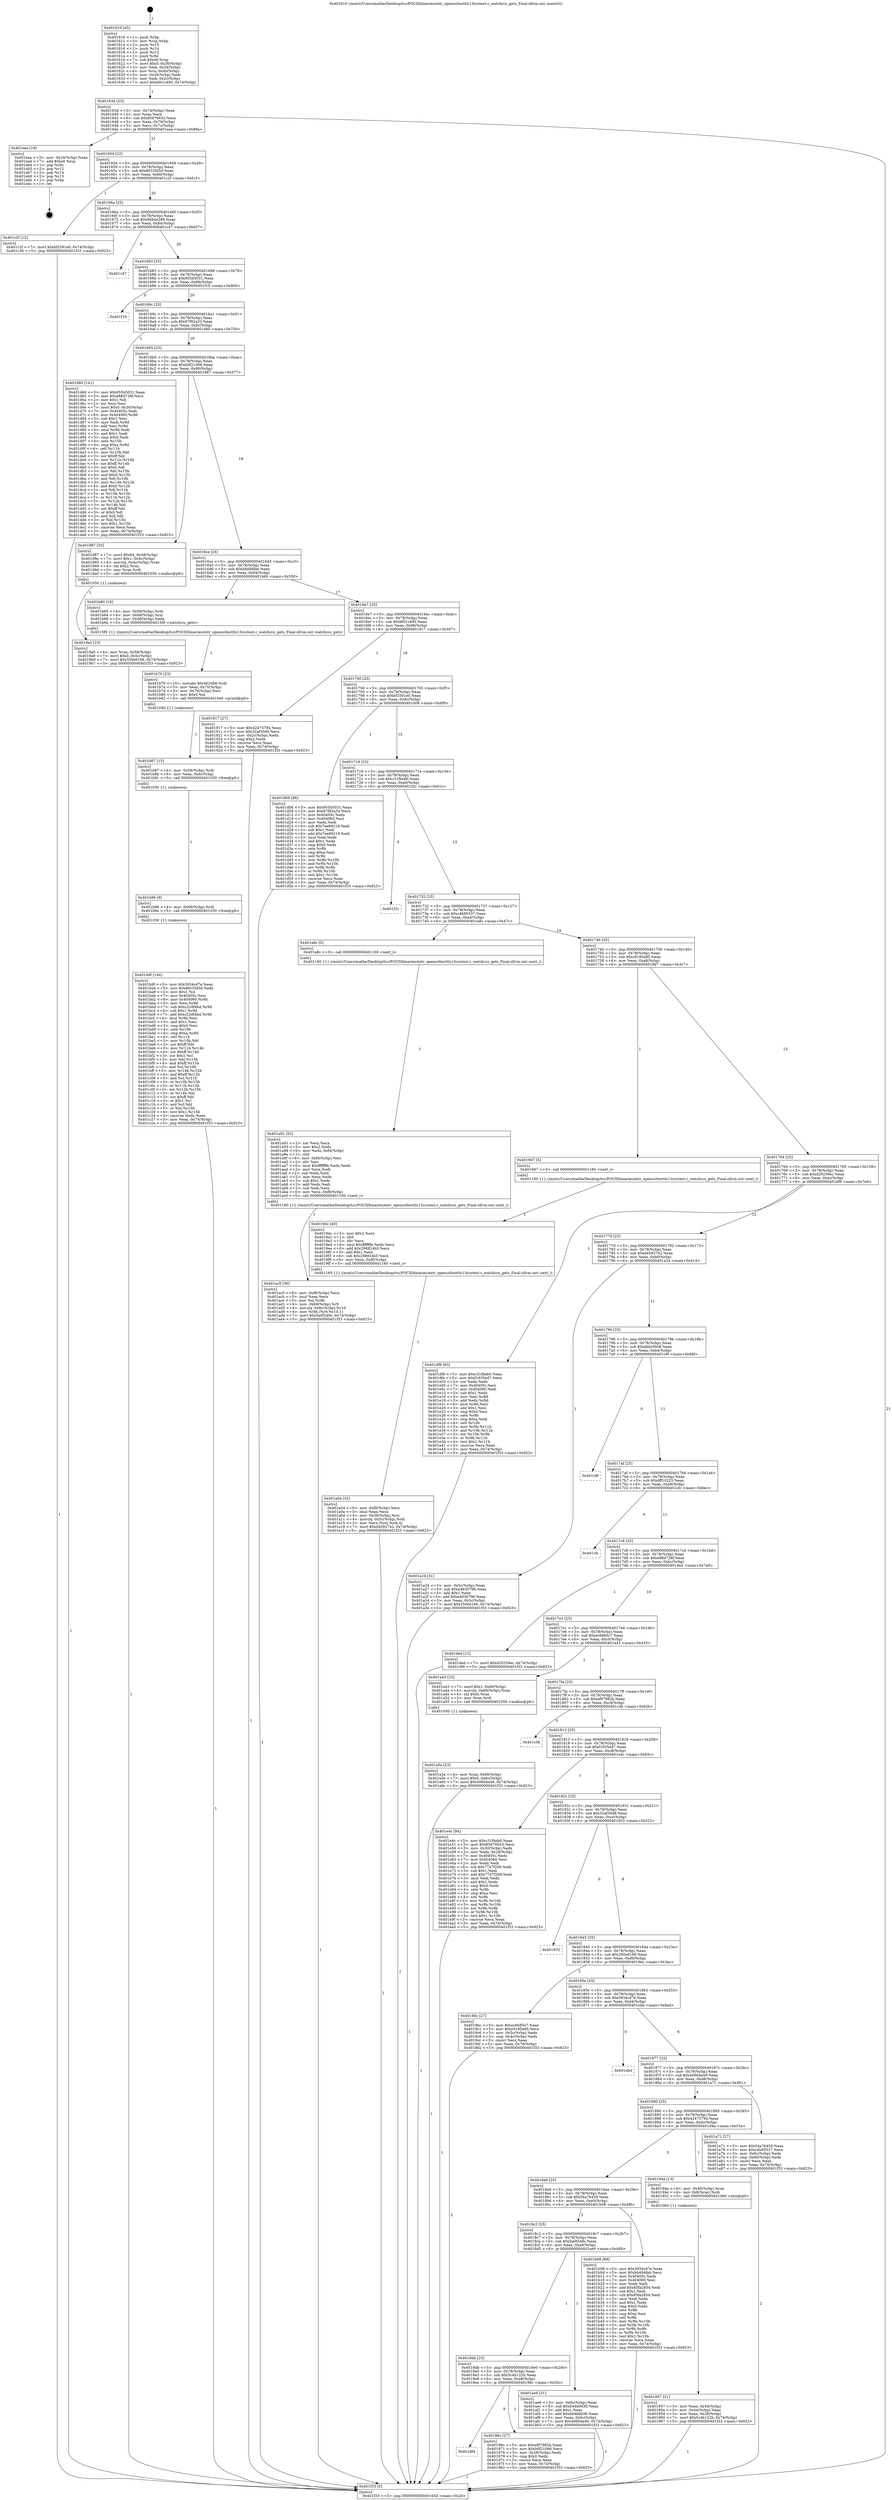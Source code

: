 digraph "0x401610" {
  label = "0x401610 (/mnt/c/Users/mathe/Desktop/tcc/POCII/binaries/extr_openssltesttls13ccstest.c_watchccs_gets_Final-ollvm.out::main(0))"
  labelloc = "t"
  node[shape=record]

  Entry [label="",width=0.3,height=0.3,shape=circle,fillcolor=black,style=filled]
  "0x40163d" [label="{
     0x40163d [23]\l
     | [instrs]\l
     &nbsp;&nbsp;0x40163d \<+3\>: mov -0x74(%rbp),%eax\l
     &nbsp;&nbsp;0x401640 \<+2\>: mov %eax,%ecx\l
     &nbsp;&nbsp;0x401642 \<+6\>: sub $0x85876653,%ecx\l
     &nbsp;&nbsp;0x401648 \<+3\>: mov %eax,-0x78(%rbp)\l
     &nbsp;&nbsp;0x40164b \<+3\>: mov %ecx,-0x7c(%rbp)\l
     &nbsp;&nbsp;0x40164e \<+6\>: je 0000000000401eaa \<main+0x89a\>\l
  }"]
  "0x401eaa" [label="{
     0x401eaa [19]\l
     | [instrs]\l
     &nbsp;&nbsp;0x401eaa \<+3\>: mov -0x24(%rbp),%eax\l
     &nbsp;&nbsp;0x401ead \<+7\>: add $0xe0,%rsp\l
     &nbsp;&nbsp;0x401eb4 \<+1\>: pop %rbx\l
     &nbsp;&nbsp;0x401eb5 \<+2\>: pop %r12\l
     &nbsp;&nbsp;0x401eb7 \<+2\>: pop %r14\l
     &nbsp;&nbsp;0x401eb9 \<+2\>: pop %r15\l
     &nbsp;&nbsp;0x401ebb \<+1\>: pop %rbp\l
     &nbsp;&nbsp;0x401ebc \<+1\>: ret\l
  }"]
  "0x401654" [label="{
     0x401654 [22]\l
     | [instrs]\l
     &nbsp;&nbsp;0x401654 \<+5\>: jmp 0000000000401659 \<main+0x49\>\l
     &nbsp;&nbsp;0x401659 \<+3\>: mov -0x78(%rbp),%eax\l
     &nbsp;&nbsp;0x40165c \<+5\>: sub $0x861f3d5d,%eax\l
     &nbsp;&nbsp;0x401661 \<+3\>: mov %eax,-0x80(%rbp)\l
     &nbsp;&nbsp;0x401664 \<+6\>: je 0000000000401c2f \<main+0x61f\>\l
  }"]
  Exit [label="",width=0.3,height=0.3,shape=circle,fillcolor=black,style=filled,peripheries=2]
  "0x401c2f" [label="{
     0x401c2f [12]\l
     | [instrs]\l
     &nbsp;&nbsp;0x401c2f \<+7\>: movl $0xbf2591e0,-0x74(%rbp)\l
     &nbsp;&nbsp;0x401c36 \<+5\>: jmp 0000000000401f33 \<main+0x923\>\l
  }"]
  "0x40166a" [label="{
     0x40166a [25]\l
     | [instrs]\l
     &nbsp;&nbsp;0x40166a \<+5\>: jmp 000000000040166f \<main+0x5f\>\l
     &nbsp;&nbsp;0x40166f \<+3\>: mov -0x78(%rbp),%eax\l
     &nbsp;&nbsp;0x401672 \<+5\>: sub $0x9494e289,%eax\l
     &nbsp;&nbsp;0x401677 \<+6\>: mov %eax,-0x84(%rbp)\l
     &nbsp;&nbsp;0x40167d \<+6\>: je 0000000000401c47 \<main+0x637\>\l
  }"]
  "0x401b9f" [label="{
     0x401b9f [144]\l
     | [instrs]\l
     &nbsp;&nbsp;0x401b9f \<+5\>: mov $0x3934cd7e,%eax\l
     &nbsp;&nbsp;0x401ba4 \<+5\>: mov $0x861f3d5d,%edx\l
     &nbsp;&nbsp;0x401ba9 \<+2\>: mov $0x1,%cl\l
     &nbsp;&nbsp;0x401bab \<+7\>: mov 0x40405c,%esi\l
     &nbsp;&nbsp;0x401bb2 \<+8\>: mov 0x404060,%r8d\l
     &nbsp;&nbsp;0x401bba \<+3\>: mov %esi,%r9d\l
     &nbsp;&nbsp;0x401bbd \<+7\>: sub $0xc22df4bd,%r9d\l
     &nbsp;&nbsp;0x401bc4 \<+4\>: sub $0x1,%r9d\l
     &nbsp;&nbsp;0x401bc8 \<+7\>: add $0xc22df4bd,%r9d\l
     &nbsp;&nbsp;0x401bcf \<+4\>: imul %r9d,%esi\l
     &nbsp;&nbsp;0x401bd3 \<+3\>: and $0x1,%esi\l
     &nbsp;&nbsp;0x401bd6 \<+3\>: cmp $0x0,%esi\l
     &nbsp;&nbsp;0x401bd9 \<+4\>: sete %r10b\l
     &nbsp;&nbsp;0x401bdd \<+4\>: cmp $0xa,%r8d\l
     &nbsp;&nbsp;0x401be1 \<+4\>: setl %r11b\l
     &nbsp;&nbsp;0x401be5 \<+3\>: mov %r10b,%bl\l
     &nbsp;&nbsp;0x401be8 \<+3\>: xor $0xff,%bl\l
     &nbsp;&nbsp;0x401beb \<+3\>: mov %r11b,%r14b\l
     &nbsp;&nbsp;0x401bee \<+4\>: xor $0xff,%r14b\l
     &nbsp;&nbsp;0x401bf2 \<+3\>: xor $0x1,%cl\l
     &nbsp;&nbsp;0x401bf5 \<+3\>: mov %bl,%r15b\l
     &nbsp;&nbsp;0x401bf8 \<+4\>: and $0xff,%r15b\l
     &nbsp;&nbsp;0x401bfc \<+3\>: and %cl,%r10b\l
     &nbsp;&nbsp;0x401bff \<+3\>: mov %r14b,%r12b\l
     &nbsp;&nbsp;0x401c02 \<+4\>: and $0xff,%r12b\l
     &nbsp;&nbsp;0x401c06 \<+3\>: and %cl,%r11b\l
     &nbsp;&nbsp;0x401c09 \<+3\>: or %r10b,%r15b\l
     &nbsp;&nbsp;0x401c0c \<+3\>: or %r11b,%r12b\l
     &nbsp;&nbsp;0x401c0f \<+3\>: xor %r12b,%r15b\l
     &nbsp;&nbsp;0x401c12 \<+3\>: or %r14b,%bl\l
     &nbsp;&nbsp;0x401c15 \<+3\>: xor $0xff,%bl\l
     &nbsp;&nbsp;0x401c18 \<+3\>: or $0x1,%cl\l
     &nbsp;&nbsp;0x401c1b \<+2\>: and %cl,%bl\l
     &nbsp;&nbsp;0x401c1d \<+3\>: or %bl,%r15b\l
     &nbsp;&nbsp;0x401c20 \<+4\>: test $0x1,%r15b\l
     &nbsp;&nbsp;0x401c24 \<+3\>: cmovne %edx,%eax\l
     &nbsp;&nbsp;0x401c27 \<+3\>: mov %eax,-0x74(%rbp)\l
     &nbsp;&nbsp;0x401c2a \<+5\>: jmp 0000000000401f33 \<main+0x923\>\l
  }"]
  "0x401c47" [label="{
     0x401c47\l
  }", style=dashed]
  "0x401683" [label="{
     0x401683 [25]\l
     | [instrs]\l
     &nbsp;&nbsp;0x401683 \<+5\>: jmp 0000000000401688 \<main+0x78\>\l
     &nbsp;&nbsp;0x401688 \<+3\>: mov -0x78(%rbp),%eax\l
     &nbsp;&nbsp;0x40168b \<+5\>: sub $0x955b5031,%eax\l
     &nbsp;&nbsp;0x401690 \<+6\>: mov %eax,-0x88(%rbp)\l
     &nbsp;&nbsp;0x401696 \<+6\>: je 0000000000401f19 \<main+0x909\>\l
  }"]
  "0x401b96" [label="{
     0x401b96 [9]\l
     | [instrs]\l
     &nbsp;&nbsp;0x401b96 \<+4\>: mov -0x68(%rbp),%rdi\l
     &nbsp;&nbsp;0x401b9a \<+5\>: call 0000000000401030 \<free@plt\>\l
     | [calls]\l
     &nbsp;&nbsp;0x401030 \{1\} (unknown)\l
  }"]
  "0x401f19" [label="{
     0x401f19\l
  }", style=dashed]
  "0x40169c" [label="{
     0x40169c [25]\l
     | [instrs]\l
     &nbsp;&nbsp;0x40169c \<+5\>: jmp 00000000004016a1 \<main+0x91\>\l
     &nbsp;&nbsp;0x4016a1 \<+3\>: mov -0x78(%rbp),%eax\l
     &nbsp;&nbsp;0x4016a4 \<+5\>: sub $0x97f92a33,%eax\l
     &nbsp;&nbsp;0x4016a9 \<+6\>: mov %eax,-0x8c(%rbp)\l
     &nbsp;&nbsp;0x4016af \<+6\>: je 0000000000401d60 \<main+0x750\>\l
  }"]
  "0x401b87" [label="{
     0x401b87 [15]\l
     | [instrs]\l
     &nbsp;&nbsp;0x401b87 \<+4\>: mov -0x58(%rbp),%rdi\l
     &nbsp;&nbsp;0x401b8b \<+6\>: mov %eax,-0xfc(%rbp)\l
     &nbsp;&nbsp;0x401b91 \<+5\>: call 0000000000401030 \<free@plt\>\l
     | [calls]\l
     &nbsp;&nbsp;0x401030 \{1\} (unknown)\l
  }"]
  "0x401d60" [label="{
     0x401d60 [141]\l
     | [instrs]\l
     &nbsp;&nbsp;0x401d60 \<+5\>: mov $0x955b5031,%eax\l
     &nbsp;&nbsp;0x401d65 \<+5\>: mov $0xe88d728f,%ecx\l
     &nbsp;&nbsp;0x401d6a \<+2\>: mov $0x1,%dl\l
     &nbsp;&nbsp;0x401d6c \<+2\>: xor %esi,%esi\l
     &nbsp;&nbsp;0x401d6e \<+7\>: movl $0x0,-0x30(%rbp)\l
     &nbsp;&nbsp;0x401d75 \<+7\>: mov 0x40405c,%edi\l
     &nbsp;&nbsp;0x401d7c \<+8\>: mov 0x404060,%r8d\l
     &nbsp;&nbsp;0x401d84 \<+3\>: sub $0x1,%esi\l
     &nbsp;&nbsp;0x401d87 \<+3\>: mov %edi,%r9d\l
     &nbsp;&nbsp;0x401d8a \<+3\>: add %esi,%r9d\l
     &nbsp;&nbsp;0x401d8d \<+4\>: imul %r9d,%edi\l
     &nbsp;&nbsp;0x401d91 \<+3\>: and $0x1,%edi\l
     &nbsp;&nbsp;0x401d94 \<+3\>: cmp $0x0,%edi\l
     &nbsp;&nbsp;0x401d97 \<+4\>: sete %r10b\l
     &nbsp;&nbsp;0x401d9b \<+4\>: cmp $0xa,%r8d\l
     &nbsp;&nbsp;0x401d9f \<+4\>: setl %r11b\l
     &nbsp;&nbsp;0x401da3 \<+3\>: mov %r10b,%bl\l
     &nbsp;&nbsp;0x401da6 \<+3\>: xor $0xff,%bl\l
     &nbsp;&nbsp;0x401da9 \<+3\>: mov %r11b,%r14b\l
     &nbsp;&nbsp;0x401dac \<+4\>: xor $0xff,%r14b\l
     &nbsp;&nbsp;0x401db0 \<+3\>: xor $0x0,%dl\l
     &nbsp;&nbsp;0x401db3 \<+3\>: mov %bl,%r15b\l
     &nbsp;&nbsp;0x401db6 \<+4\>: and $0x0,%r15b\l
     &nbsp;&nbsp;0x401dba \<+3\>: and %dl,%r10b\l
     &nbsp;&nbsp;0x401dbd \<+3\>: mov %r14b,%r12b\l
     &nbsp;&nbsp;0x401dc0 \<+4\>: and $0x0,%r12b\l
     &nbsp;&nbsp;0x401dc4 \<+3\>: and %dl,%r11b\l
     &nbsp;&nbsp;0x401dc7 \<+3\>: or %r10b,%r15b\l
     &nbsp;&nbsp;0x401dca \<+3\>: or %r11b,%r12b\l
     &nbsp;&nbsp;0x401dcd \<+3\>: xor %r12b,%r15b\l
     &nbsp;&nbsp;0x401dd0 \<+3\>: or %r14b,%bl\l
     &nbsp;&nbsp;0x401dd3 \<+3\>: xor $0xff,%bl\l
     &nbsp;&nbsp;0x401dd6 \<+3\>: or $0x0,%dl\l
     &nbsp;&nbsp;0x401dd9 \<+2\>: and %dl,%bl\l
     &nbsp;&nbsp;0x401ddb \<+3\>: or %bl,%r15b\l
     &nbsp;&nbsp;0x401dde \<+4\>: test $0x1,%r15b\l
     &nbsp;&nbsp;0x401de2 \<+3\>: cmovne %ecx,%eax\l
     &nbsp;&nbsp;0x401de5 \<+3\>: mov %eax,-0x74(%rbp)\l
     &nbsp;&nbsp;0x401de8 \<+5\>: jmp 0000000000401f33 \<main+0x923\>\l
  }"]
  "0x4016b5" [label="{
     0x4016b5 [25]\l
     | [instrs]\l
     &nbsp;&nbsp;0x4016b5 \<+5\>: jmp 00000000004016ba \<main+0xaa\>\l
     &nbsp;&nbsp;0x4016ba \<+3\>: mov -0x78(%rbp),%eax\l
     &nbsp;&nbsp;0x4016bd \<+5\>: sub $0xb0f21066,%eax\l
     &nbsp;&nbsp;0x4016c2 \<+6\>: mov %eax,-0x90(%rbp)\l
     &nbsp;&nbsp;0x4016c8 \<+6\>: je 0000000000401987 \<main+0x377\>\l
  }"]
  "0x401b70" [label="{
     0x401b70 [23]\l
     | [instrs]\l
     &nbsp;&nbsp;0x401b70 \<+10\>: movabs $0x4020b6,%rdi\l
     &nbsp;&nbsp;0x401b7a \<+3\>: mov %eax,-0x70(%rbp)\l
     &nbsp;&nbsp;0x401b7d \<+3\>: mov -0x70(%rbp),%esi\l
     &nbsp;&nbsp;0x401b80 \<+2\>: mov $0x0,%al\l
     &nbsp;&nbsp;0x401b82 \<+5\>: call 0000000000401040 \<printf@plt\>\l
     | [calls]\l
     &nbsp;&nbsp;0x401040 \{1\} (unknown)\l
  }"]
  "0x401987" [label="{
     0x401987 [30]\l
     | [instrs]\l
     &nbsp;&nbsp;0x401987 \<+7\>: movl $0x64,-0x48(%rbp)\l
     &nbsp;&nbsp;0x40198e \<+7\>: movl $0x1,-0x4c(%rbp)\l
     &nbsp;&nbsp;0x401995 \<+4\>: movslq -0x4c(%rbp),%rax\l
     &nbsp;&nbsp;0x401999 \<+4\>: shl $0x2,%rax\l
     &nbsp;&nbsp;0x40199d \<+3\>: mov %rax,%rdi\l
     &nbsp;&nbsp;0x4019a0 \<+5\>: call 0000000000401050 \<malloc@plt\>\l
     | [calls]\l
     &nbsp;&nbsp;0x401050 \{1\} (unknown)\l
  }"]
  "0x4016ce" [label="{
     0x4016ce [25]\l
     | [instrs]\l
     &nbsp;&nbsp;0x4016ce \<+5\>: jmp 00000000004016d3 \<main+0xc3\>\l
     &nbsp;&nbsp;0x4016d3 \<+3\>: mov -0x78(%rbp),%eax\l
     &nbsp;&nbsp;0x4016d6 \<+5\>: sub $0xbb494fab,%eax\l
     &nbsp;&nbsp;0x4016db \<+6\>: mov %eax,-0x94(%rbp)\l
     &nbsp;&nbsp;0x4016e1 \<+6\>: je 0000000000401b60 \<main+0x550\>\l
  }"]
  "0x401ac5" [label="{
     0x401ac5 [36]\l
     | [instrs]\l
     &nbsp;&nbsp;0x401ac5 \<+6\>: mov -0xf8(%rbp),%ecx\l
     &nbsp;&nbsp;0x401acb \<+3\>: imul %eax,%ecx\l
     &nbsp;&nbsp;0x401ace \<+3\>: mov %cl,%r8b\l
     &nbsp;&nbsp;0x401ad1 \<+4\>: mov -0x68(%rbp),%r9\l
     &nbsp;&nbsp;0x401ad5 \<+4\>: movslq -0x6c(%rbp),%r10\l
     &nbsp;&nbsp;0x401ad9 \<+4\>: mov %r8b,(%r9,%r10,1)\l
     &nbsp;&nbsp;0x401add \<+7\>: movl $0x5a0f249c,-0x74(%rbp)\l
     &nbsp;&nbsp;0x401ae4 \<+5\>: jmp 0000000000401f33 \<main+0x923\>\l
  }"]
  "0x401b60" [label="{
     0x401b60 [16]\l
     | [instrs]\l
     &nbsp;&nbsp;0x401b60 \<+4\>: mov -0x58(%rbp),%rdi\l
     &nbsp;&nbsp;0x401b64 \<+4\>: mov -0x68(%rbp),%rsi\l
     &nbsp;&nbsp;0x401b68 \<+3\>: mov -0x48(%rbp),%edx\l
     &nbsp;&nbsp;0x401b6b \<+5\>: call 00000000004015f0 \<watchccs_gets\>\l
     | [calls]\l
     &nbsp;&nbsp;0x4015f0 \{1\} (/mnt/c/Users/mathe/Desktop/tcc/POCII/binaries/extr_openssltesttls13ccstest.c_watchccs_gets_Final-ollvm.out::watchccs_gets)\l
  }"]
  "0x4016e7" [label="{
     0x4016e7 [25]\l
     | [instrs]\l
     &nbsp;&nbsp;0x4016e7 \<+5\>: jmp 00000000004016ec \<main+0xdc\>\l
     &nbsp;&nbsp;0x4016ec \<+3\>: mov -0x78(%rbp),%eax\l
     &nbsp;&nbsp;0x4016ef \<+5\>: sub $0xbf01c493,%eax\l
     &nbsp;&nbsp;0x4016f4 \<+6\>: mov %eax,-0x98(%rbp)\l
     &nbsp;&nbsp;0x4016fa \<+6\>: je 0000000000401917 \<main+0x307\>\l
  }"]
  "0x401a91" [label="{
     0x401a91 [52]\l
     | [instrs]\l
     &nbsp;&nbsp;0x401a91 \<+2\>: xor %ecx,%ecx\l
     &nbsp;&nbsp;0x401a93 \<+5\>: mov $0x2,%edx\l
     &nbsp;&nbsp;0x401a98 \<+6\>: mov %edx,-0xf4(%rbp)\l
     &nbsp;&nbsp;0x401a9e \<+1\>: cltd\l
     &nbsp;&nbsp;0x401a9f \<+6\>: mov -0xf4(%rbp),%esi\l
     &nbsp;&nbsp;0x401aa5 \<+2\>: idiv %esi\l
     &nbsp;&nbsp;0x401aa7 \<+6\>: imul $0xfffffffe,%edx,%edx\l
     &nbsp;&nbsp;0x401aad \<+2\>: mov %ecx,%edi\l
     &nbsp;&nbsp;0x401aaf \<+2\>: sub %edx,%edi\l
     &nbsp;&nbsp;0x401ab1 \<+2\>: mov %ecx,%edx\l
     &nbsp;&nbsp;0x401ab3 \<+3\>: sub $0x1,%edx\l
     &nbsp;&nbsp;0x401ab6 \<+2\>: add %edx,%edi\l
     &nbsp;&nbsp;0x401ab8 \<+2\>: sub %edi,%ecx\l
     &nbsp;&nbsp;0x401aba \<+6\>: mov %ecx,-0xf8(%rbp)\l
     &nbsp;&nbsp;0x401ac0 \<+5\>: call 0000000000401160 \<next_i\>\l
     | [calls]\l
     &nbsp;&nbsp;0x401160 \{1\} (/mnt/c/Users/mathe/Desktop/tcc/POCII/binaries/extr_openssltesttls13ccstest.c_watchccs_gets_Final-ollvm.out::next_i)\l
  }"]
  "0x401917" [label="{
     0x401917 [27]\l
     | [instrs]\l
     &nbsp;&nbsp;0x401917 \<+5\>: mov $0x42475794,%eax\l
     &nbsp;&nbsp;0x40191c \<+5\>: mov $0x32af30d9,%ecx\l
     &nbsp;&nbsp;0x401921 \<+3\>: mov -0x2c(%rbp),%edx\l
     &nbsp;&nbsp;0x401924 \<+3\>: cmp $0x2,%edx\l
     &nbsp;&nbsp;0x401927 \<+3\>: cmovne %ecx,%eax\l
     &nbsp;&nbsp;0x40192a \<+3\>: mov %eax,-0x74(%rbp)\l
     &nbsp;&nbsp;0x40192d \<+5\>: jmp 0000000000401f33 \<main+0x923\>\l
  }"]
  "0x401700" [label="{
     0x401700 [25]\l
     | [instrs]\l
     &nbsp;&nbsp;0x401700 \<+5\>: jmp 0000000000401705 \<main+0xf5\>\l
     &nbsp;&nbsp;0x401705 \<+3\>: mov -0x78(%rbp),%eax\l
     &nbsp;&nbsp;0x401708 \<+5\>: sub $0xbf2591e0,%eax\l
     &nbsp;&nbsp;0x40170d \<+6\>: mov %eax,-0x9c(%rbp)\l
     &nbsp;&nbsp;0x401713 \<+6\>: je 0000000000401d08 \<main+0x6f8\>\l
  }"]
  "0x401f33" [label="{
     0x401f33 [5]\l
     | [instrs]\l
     &nbsp;&nbsp;0x401f33 \<+5\>: jmp 000000000040163d \<main+0x2d\>\l
  }"]
  "0x401610" [label="{
     0x401610 [45]\l
     | [instrs]\l
     &nbsp;&nbsp;0x401610 \<+1\>: push %rbp\l
     &nbsp;&nbsp;0x401611 \<+3\>: mov %rsp,%rbp\l
     &nbsp;&nbsp;0x401614 \<+2\>: push %r15\l
     &nbsp;&nbsp;0x401616 \<+2\>: push %r14\l
     &nbsp;&nbsp;0x401618 \<+2\>: push %r12\l
     &nbsp;&nbsp;0x40161a \<+1\>: push %rbx\l
     &nbsp;&nbsp;0x40161b \<+7\>: sub $0xe0,%rsp\l
     &nbsp;&nbsp;0x401622 \<+7\>: movl $0x0,-0x30(%rbp)\l
     &nbsp;&nbsp;0x401629 \<+3\>: mov %edi,-0x34(%rbp)\l
     &nbsp;&nbsp;0x40162c \<+4\>: mov %rsi,-0x40(%rbp)\l
     &nbsp;&nbsp;0x401630 \<+3\>: mov -0x34(%rbp),%edi\l
     &nbsp;&nbsp;0x401633 \<+3\>: mov %edi,-0x2c(%rbp)\l
     &nbsp;&nbsp;0x401636 \<+7\>: movl $0xbf01c493,-0x74(%rbp)\l
  }"]
  "0x401a5a" [label="{
     0x401a5a [23]\l
     | [instrs]\l
     &nbsp;&nbsp;0x401a5a \<+4\>: mov %rax,-0x68(%rbp)\l
     &nbsp;&nbsp;0x401a5e \<+7\>: movl $0x0,-0x6c(%rbp)\l
     &nbsp;&nbsp;0x401a65 \<+7\>: movl $0x40664e49,-0x74(%rbp)\l
     &nbsp;&nbsp;0x401a6c \<+5\>: jmp 0000000000401f33 \<main+0x923\>\l
  }"]
  "0x401d08" [label="{
     0x401d08 [88]\l
     | [instrs]\l
     &nbsp;&nbsp;0x401d08 \<+5\>: mov $0x955b5031,%eax\l
     &nbsp;&nbsp;0x401d0d \<+5\>: mov $0x97f92a33,%ecx\l
     &nbsp;&nbsp;0x401d12 \<+7\>: mov 0x40405c,%edx\l
     &nbsp;&nbsp;0x401d19 \<+7\>: mov 0x404060,%esi\l
     &nbsp;&nbsp;0x401d20 \<+2\>: mov %edx,%edi\l
     &nbsp;&nbsp;0x401d22 \<+6\>: sub $0x7ee89219,%edi\l
     &nbsp;&nbsp;0x401d28 \<+3\>: sub $0x1,%edi\l
     &nbsp;&nbsp;0x401d2b \<+6\>: add $0x7ee89219,%edi\l
     &nbsp;&nbsp;0x401d31 \<+3\>: imul %edi,%edx\l
     &nbsp;&nbsp;0x401d34 \<+3\>: and $0x1,%edx\l
     &nbsp;&nbsp;0x401d37 \<+3\>: cmp $0x0,%edx\l
     &nbsp;&nbsp;0x401d3a \<+4\>: sete %r8b\l
     &nbsp;&nbsp;0x401d3e \<+3\>: cmp $0xa,%esi\l
     &nbsp;&nbsp;0x401d41 \<+4\>: setl %r9b\l
     &nbsp;&nbsp;0x401d45 \<+3\>: mov %r8b,%r10b\l
     &nbsp;&nbsp;0x401d48 \<+3\>: and %r9b,%r10b\l
     &nbsp;&nbsp;0x401d4b \<+3\>: xor %r9b,%r8b\l
     &nbsp;&nbsp;0x401d4e \<+3\>: or %r8b,%r10b\l
     &nbsp;&nbsp;0x401d51 \<+4\>: test $0x1,%r10b\l
     &nbsp;&nbsp;0x401d55 \<+3\>: cmovne %ecx,%eax\l
     &nbsp;&nbsp;0x401d58 \<+3\>: mov %eax,-0x74(%rbp)\l
     &nbsp;&nbsp;0x401d5b \<+5\>: jmp 0000000000401f33 \<main+0x923\>\l
  }"]
  "0x401719" [label="{
     0x401719 [25]\l
     | [instrs]\l
     &nbsp;&nbsp;0x401719 \<+5\>: jmp 000000000040171e \<main+0x10e\>\l
     &nbsp;&nbsp;0x40171e \<+3\>: mov -0x78(%rbp),%eax\l
     &nbsp;&nbsp;0x401721 \<+5\>: sub $0xc31fbeb0,%eax\l
     &nbsp;&nbsp;0x401726 \<+6\>: mov %eax,-0xa0(%rbp)\l
     &nbsp;&nbsp;0x40172c \<+6\>: je 0000000000401f2c \<main+0x91c\>\l
  }"]
  "0x401a04" [label="{
     0x401a04 [32]\l
     | [instrs]\l
     &nbsp;&nbsp;0x401a04 \<+6\>: mov -0xf0(%rbp),%ecx\l
     &nbsp;&nbsp;0x401a0a \<+3\>: imul %eax,%ecx\l
     &nbsp;&nbsp;0x401a0d \<+4\>: mov -0x58(%rbp),%rsi\l
     &nbsp;&nbsp;0x401a11 \<+4\>: movslq -0x5c(%rbp),%rdi\l
     &nbsp;&nbsp;0x401a15 \<+3\>: mov %ecx,(%rsi,%rdi,4)\l
     &nbsp;&nbsp;0x401a18 \<+7\>: movl $0xd4592742,-0x74(%rbp)\l
     &nbsp;&nbsp;0x401a1f \<+5\>: jmp 0000000000401f33 \<main+0x923\>\l
  }"]
  "0x401f2c" [label="{
     0x401f2c\l
  }", style=dashed]
  "0x401732" [label="{
     0x401732 [25]\l
     | [instrs]\l
     &nbsp;&nbsp;0x401732 \<+5\>: jmp 0000000000401737 \<main+0x127\>\l
     &nbsp;&nbsp;0x401737 \<+3\>: mov -0x78(%rbp),%eax\l
     &nbsp;&nbsp;0x40173a \<+5\>: sub $0xc4b95537,%eax\l
     &nbsp;&nbsp;0x40173f \<+6\>: mov %eax,-0xa4(%rbp)\l
     &nbsp;&nbsp;0x401745 \<+6\>: je 0000000000401a8c \<main+0x47c\>\l
  }"]
  "0x4019dc" [label="{
     0x4019dc [40]\l
     | [instrs]\l
     &nbsp;&nbsp;0x4019dc \<+5\>: mov $0x2,%ecx\l
     &nbsp;&nbsp;0x4019e1 \<+1\>: cltd\l
     &nbsp;&nbsp;0x4019e2 \<+2\>: idiv %ecx\l
     &nbsp;&nbsp;0x4019e4 \<+6\>: imul $0xfffffffe,%edx,%ecx\l
     &nbsp;&nbsp;0x4019ea \<+6\>: add $0x298824b5,%ecx\l
     &nbsp;&nbsp;0x4019f0 \<+3\>: add $0x1,%ecx\l
     &nbsp;&nbsp;0x4019f3 \<+6\>: sub $0x298824b5,%ecx\l
     &nbsp;&nbsp;0x4019f9 \<+6\>: mov %ecx,-0xf0(%rbp)\l
     &nbsp;&nbsp;0x4019ff \<+5\>: call 0000000000401160 \<next_i\>\l
     | [calls]\l
     &nbsp;&nbsp;0x401160 \{1\} (/mnt/c/Users/mathe/Desktop/tcc/POCII/binaries/extr_openssltesttls13ccstest.c_watchccs_gets_Final-ollvm.out::next_i)\l
  }"]
  "0x401a8c" [label="{
     0x401a8c [5]\l
     | [instrs]\l
     &nbsp;&nbsp;0x401a8c \<+5\>: call 0000000000401160 \<next_i\>\l
     | [calls]\l
     &nbsp;&nbsp;0x401160 \{1\} (/mnt/c/Users/mathe/Desktop/tcc/POCII/binaries/extr_openssltesttls13ccstest.c_watchccs_gets_Final-ollvm.out::next_i)\l
  }"]
  "0x40174b" [label="{
     0x40174b [25]\l
     | [instrs]\l
     &nbsp;&nbsp;0x40174b \<+5\>: jmp 0000000000401750 \<main+0x140\>\l
     &nbsp;&nbsp;0x401750 \<+3\>: mov -0x78(%rbp),%eax\l
     &nbsp;&nbsp;0x401753 \<+5\>: sub $0xc9185a95,%eax\l
     &nbsp;&nbsp;0x401758 \<+6\>: mov %eax,-0xa8(%rbp)\l
     &nbsp;&nbsp;0x40175e \<+6\>: je 00000000004019d7 \<main+0x3c7\>\l
  }"]
  "0x4019a5" [label="{
     0x4019a5 [23]\l
     | [instrs]\l
     &nbsp;&nbsp;0x4019a5 \<+4\>: mov %rax,-0x58(%rbp)\l
     &nbsp;&nbsp;0x4019a9 \<+7\>: movl $0x0,-0x5c(%rbp)\l
     &nbsp;&nbsp;0x4019b0 \<+7\>: movl $0x350e6166,-0x74(%rbp)\l
     &nbsp;&nbsp;0x4019b7 \<+5\>: jmp 0000000000401f33 \<main+0x923\>\l
  }"]
  "0x4019d7" [label="{
     0x4019d7 [5]\l
     | [instrs]\l
     &nbsp;&nbsp;0x4019d7 \<+5\>: call 0000000000401160 \<next_i\>\l
     | [calls]\l
     &nbsp;&nbsp;0x401160 \{1\} (/mnt/c/Users/mathe/Desktop/tcc/POCII/binaries/extr_openssltesttls13ccstest.c_watchccs_gets_Final-ollvm.out::next_i)\l
  }"]
  "0x401764" [label="{
     0x401764 [25]\l
     | [instrs]\l
     &nbsp;&nbsp;0x401764 \<+5\>: jmp 0000000000401769 \<main+0x159\>\l
     &nbsp;&nbsp;0x401769 \<+3\>: mov -0x78(%rbp),%eax\l
     &nbsp;&nbsp;0x40176c \<+5\>: sub $0xd20259ec,%eax\l
     &nbsp;&nbsp;0x401771 \<+6\>: mov %eax,-0xac(%rbp)\l
     &nbsp;&nbsp;0x401777 \<+6\>: je 0000000000401df9 \<main+0x7e9\>\l
  }"]
  "0x4018f4" [label="{
     0x4018f4\l
  }", style=dashed]
  "0x401df9" [label="{
     0x401df9 [83]\l
     | [instrs]\l
     &nbsp;&nbsp;0x401df9 \<+5\>: mov $0xc31fbeb0,%eax\l
     &nbsp;&nbsp;0x401dfe \<+5\>: mov $0xf1935ed7,%ecx\l
     &nbsp;&nbsp;0x401e03 \<+2\>: xor %edx,%edx\l
     &nbsp;&nbsp;0x401e05 \<+7\>: mov 0x40405c,%esi\l
     &nbsp;&nbsp;0x401e0c \<+7\>: mov 0x404060,%edi\l
     &nbsp;&nbsp;0x401e13 \<+3\>: sub $0x1,%edx\l
     &nbsp;&nbsp;0x401e16 \<+3\>: mov %esi,%r8d\l
     &nbsp;&nbsp;0x401e19 \<+3\>: add %edx,%r8d\l
     &nbsp;&nbsp;0x401e1c \<+4\>: imul %r8d,%esi\l
     &nbsp;&nbsp;0x401e20 \<+3\>: and $0x1,%esi\l
     &nbsp;&nbsp;0x401e23 \<+3\>: cmp $0x0,%esi\l
     &nbsp;&nbsp;0x401e26 \<+4\>: sete %r9b\l
     &nbsp;&nbsp;0x401e2a \<+3\>: cmp $0xa,%edi\l
     &nbsp;&nbsp;0x401e2d \<+4\>: setl %r10b\l
     &nbsp;&nbsp;0x401e31 \<+3\>: mov %r9b,%r11b\l
     &nbsp;&nbsp;0x401e34 \<+3\>: and %r10b,%r11b\l
     &nbsp;&nbsp;0x401e37 \<+3\>: xor %r10b,%r9b\l
     &nbsp;&nbsp;0x401e3a \<+3\>: or %r9b,%r11b\l
     &nbsp;&nbsp;0x401e3d \<+4\>: test $0x1,%r11b\l
     &nbsp;&nbsp;0x401e41 \<+3\>: cmovne %ecx,%eax\l
     &nbsp;&nbsp;0x401e44 \<+3\>: mov %eax,-0x74(%rbp)\l
     &nbsp;&nbsp;0x401e47 \<+5\>: jmp 0000000000401f33 \<main+0x923\>\l
  }"]
  "0x40177d" [label="{
     0x40177d [25]\l
     | [instrs]\l
     &nbsp;&nbsp;0x40177d \<+5\>: jmp 0000000000401782 \<main+0x172\>\l
     &nbsp;&nbsp;0x401782 \<+3\>: mov -0x78(%rbp),%eax\l
     &nbsp;&nbsp;0x401785 \<+5\>: sub $0xd4592742,%eax\l
     &nbsp;&nbsp;0x40178a \<+6\>: mov %eax,-0xb0(%rbp)\l
     &nbsp;&nbsp;0x401790 \<+6\>: je 0000000000401a24 \<main+0x414\>\l
  }"]
  "0x40196c" [label="{
     0x40196c [27]\l
     | [instrs]\l
     &nbsp;&nbsp;0x40196c \<+5\>: mov $0xef97982b,%eax\l
     &nbsp;&nbsp;0x401971 \<+5\>: mov $0xb0f21066,%ecx\l
     &nbsp;&nbsp;0x401976 \<+3\>: mov -0x28(%rbp),%edx\l
     &nbsp;&nbsp;0x401979 \<+3\>: cmp $0x0,%edx\l
     &nbsp;&nbsp;0x40197c \<+3\>: cmove %ecx,%eax\l
     &nbsp;&nbsp;0x40197f \<+3\>: mov %eax,-0x74(%rbp)\l
     &nbsp;&nbsp;0x401982 \<+5\>: jmp 0000000000401f33 \<main+0x923\>\l
  }"]
  "0x401a24" [label="{
     0x401a24 [31]\l
     | [instrs]\l
     &nbsp;&nbsp;0x401a24 \<+3\>: mov -0x5c(%rbp),%eax\l
     &nbsp;&nbsp;0x401a27 \<+5\>: sub $0xe4630796,%eax\l
     &nbsp;&nbsp;0x401a2c \<+3\>: add $0x1,%eax\l
     &nbsp;&nbsp;0x401a2f \<+5\>: add $0xe4630796,%eax\l
     &nbsp;&nbsp;0x401a34 \<+3\>: mov %eax,-0x5c(%rbp)\l
     &nbsp;&nbsp;0x401a37 \<+7\>: movl $0x350e6166,-0x74(%rbp)\l
     &nbsp;&nbsp;0x401a3e \<+5\>: jmp 0000000000401f33 \<main+0x923\>\l
  }"]
  "0x401796" [label="{
     0x401796 [25]\l
     | [instrs]\l
     &nbsp;&nbsp;0x401796 \<+5\>: jmp 000000000040179b \<main+0x18b\>\l
     &nbsp;&nbsp;0x40179b \<+3\>: mov -0x78(%rbp),%eax\l
     &nbsp;&nbsp;0x40179e \<+5\>: sub $0xdbbc00c8,%eax\l
     &nbsp;&nbsp;0x4017a3 \<+6\>: mov %eax,-0xb4(%rbp)\l
     &nbsp;&nbsp;0x4017a9 \<+6\>: je 0000000000401c9f \<main+0x68f\>\l
  }"]
  "0x4018db" [label="{
     0x4018db [25]\l
     | [instrs]\l
     &nbsp;&nbsp;0x4018db \<+5\>: jmp 00000000004018e0 \<main+0x2d0\>\l
     &nbsp;&nbsp;0x4018e0 \<+3\>: mov -0x78(%rbp),%eax\l
     &nbsp;&nbsp;0x4018e3 \<+5\>: sub $0x5c4b122b,%eax\l
     &nbsp;&nbsp;0x4018e8 \<+6\>: mov %eax,-0xe8(%rbp)\l
     &nbsp;&nbsp;0x4018ee \<+6\>: je 000000000040196c \<main+0x35c\>\l
  }"]
  "0x401c9f" [label="{
     0x401c9f\l
  }", style=dashed]
  "0x4017af" [label="{
     0x4017af [25]\l
     | [instrs]\l
     &nbsp;&nbsp;0x4017af \<+5\>: jmp 00000000004017b4 \<main+0x1a4\>\l
     &nbsp;&nbsp;0x4017b4 \<+3\>: mov -0x78(%rbp),%eax\l
     &nbsp;&nbsp;0x4017b7 \<+5\>: sub $0xdff10223,%eax\l
     &nbsp;&nbsp;0x4017bc \<+6\>: mov %eax,-0xb8(%rbp)\l
     &nbsp;&nbsp;0x4017c2 \<+6\>: je 0000000000401cfc \<main+0x6ec\>\l
  }"]
  "0x401ae9" [label="{
     0x401ae9 [31]\l
     | [instrs]\l
     &nbsp;&nbsp;0x401ae9 \<+3\>: mov -0x6c(%rbp),%eax\l
     &nbsp;&nbsp;0x401aec \<+5\>: sub $0xb44b9d36,%eax\l
     &nbsp;&nbsp;0x401af1 \<+3\>: add $0x1,%eax\l
     &nbsp;&nbsp;0x401af4 \<+5\>: add $0xb44b9d36,%eax\l
     &nbsp;&nbsp;0x401af9 \<+3\>: mov %eax,-0x6c(%rbp)\l
     &nbsp;&nbsp;0x401afc \<+7\>: movl $0x40664e49,-0x74(%rbp)\l
     &nbsp;&nbsp;0x401b03 \<+5\>: jmp 0000000000401f33 \<main+0x923\>\l
  }"]
  "0x401cfc" [label="{
     0x401cfc\l
  }", style=dashed]
  "0x4017c8" [label="{
     0x4017c8 [25]\l
     | [instrs]\l
     &nbsp;&nbsp;0x4017c8 \<+5\>: jmp 00000000004017cd \<main+0x1bd\>\l
     &nbsp;&nbsp;0x4017cd \<+3\>: mov -0x78(%rbp),%eax\l
     &nbsp;&nbsp;0x4017d0 \<+5\>: sub $0xe88d728f,%eax\l
     &nbsp;&nbsp;0x4017d5 \<+6\>: mov %eax,-0xbc(%rbp)\l
     &nbsp;&nbsp;0x4017db \<+6\>: je 0000000000401ded \<main+0x7dd\>\l
  }"]
  "0x4018c2" [label="{
     0x4018c2 [25]\l
     | [instrs]\l
     &nbsp;&nbsp;0x4018c2 \<+5\>: jmp 00000000004018c7 \<main+0x2b7\>\l
     &nbsp;&nbsp;0x4018c7 \<+3\>: mov -0x78(%rbp),%eax\l
     &nbsp;&nbsp;0x4018ca \<+5\>: sub $0x5a0f249c,%eax\l
     &nbsp;&nbsp;0x4018cf \<+6\>: mov %eax,-0xe4(%rbp)\l
     &nbsp;&nbsp;0x4018d5 \<+6\>: je 0000000000401ae9 \<main+0x4d9\>\l
  }"]
  "0x401ded" [label="{
     0x401ded [12]\l
     | [instrs]\l
     &nbsp;&nbsp;0x401ded \<+7\>: movl $0xd20259ec,-0x74(%rbp)\l
     &nbsp;&nbsp;0x401df4 \<+5\>: jmp 0000000000401f33 \<main+0x923\>\l
  }"]
  "0x4017e1" [label="{
     0x4017e1 [25]\l
     | [instrs]\l
     &nbsp;&nbsp;0x4017e1 \<+5\>: jmp 00000000004017e6 \<main+0x1d6\>\l
     &nbsp;&nbsp;0x4017e6 \<+3\>: mov -0x78(%rbp),%eax\l
     &nbsp;&nbsp;0x4017e9 \<+5\>: sub $0xec6685c7,%eax\l
     &nbsp;&nbsp;0x4017ee \<+6\>: mov %eax,-0xc0(%rbp)\l
     &nbsp;&nbsp;0x4017f4 \<+6\>: je 0000000000401a43 \<main+0x433\>\l
  }"]
  "0x401b08" [label="{
     0x401b08 [88]\l
     | [instrs]\l
     &nbsp;&nbsp;0x401b08 \<+5\>: mov $0x3934cd7e,%eax\l
     &nbsp;&nbsp;0x401b0d \<+5\>: mov $0xbb494fab,%ecx\l
     &nbsp;&nbsp;0x401b12 \<+7\>: mov 0x40405c,%edx\l
     &nbsp;&nbsp;0x401b19 \<+7\>: mov 0x404060,%esi\l
     &nbsp;&nbsp;0x401b20 \<+2\>: mov %edx,%edi\l
     &nbsp;&nbsp;0x401b22 \<+6\>: add $0x85fa2854,%edi\l
     &nbsp;&nbsp;0x401b28 \<+3\>: sub $0x1,%edi\l
     &nbsp;&nbsp;0x401b2b \<+6\>: sub $0x85fa2854,%edi\l
     &nbsp;&nbsp;0x401b31 \<+3\>: imul %edi,%edx\l
     &nbsp;&nbsp;0x401b34 \<+3\>: and $0x1,%edx\l
     &nbsp;&nbsp;0x401b37 \<+3\>: cmp $0x0,%edx\l
     &nbsp;&nbsp;0x401b3a \<+4\>: sete %r8b\l
     &nbsp;&nbsp;0x401b3e \<+3\>: cmp $0xa,%esi\l
     &nbsp;&nbsp;0x401b41 \<+4\>: setl %r9b\l
     &nbsp;&nbsp;0x401b45 \<+3\>: mov %r8b,%r10b\l
     &nbsp;&nbsp;0x401b48 \<+3\>: and %r9b,%r10b\l
     &nbsp;&nbsp;0x401b4b \<+3\>: xor %r9b,%r8b\l
     &nbsp;&nbsp;0x401b4e \<+3\>: or %r8b,%r10b\l
     &nbsp;&nbsp;0x401b51 \<+4\>: test $0x1,%r10b\l
     &nbsp;&nbsp;0x401b55 \<+3\>: cmovne %ecx,%eax\l
     &nbsp;&nbsp;0x401b58 \<+3\>: mov %eax,-0x74(%rbp)\l
     &nbsp;&nbsp;0x401b5b \<+5\>: jmp 0000000000401f33 \<main+0x923\>\l
  }"]
  "0x401a43" [label="{
     0x401a43 [23]\l
     | [instrs]\l
     &nbsp;&nbsp;0x401a43 \<+7\>: movl $0x1,-0x60(%rbp)\l
     &nbsp;&nbsp;0x401a4a \<+4\>: movslq -0x60(%rbp),%rax\l
     &nbsp;&nbsp;0x401a4e \<+4\>: shl $0x0,%rax\l
     &nbsp;&nbsp;0x401a52 \<+3\>: mov %rax,%rdi\l
     &nbsp;&nbsp;0x401a55 \<+5\>: call 0000000000401050 \<malloc@plt\>\l
     | [calls]\l
     &nbsp;&nbsp;0x401050 \{1\} (unknown)\l
  }"]
  "0x4017fa" [label="{
     0x4017fa [25]\l
     | [instrs]\l
     &nbsp;&nbsp;0x4017fa \<+5\>: jmp 00000000004017ff \<main+0x1ef\>\l
     &nbsp;&nbsp;0x4017ff \<+3\>: mov -0x78(%rbp),%eax\l
     &nbsp;&nbsp;0x401802 \<+5\>: sub $0xef97982b,%eax\l
     &nbsp;&nbsp;0x401807 \<+6\>: mov %eax,-0xc4(%rbp)\l
     &nbsp;&nbsp;0x40180d \<+6\>: je 0000000000401c3b \<main+0x62b\>\l
  }"]
  "0x401957" [label="{
     0x401957 [21]\l
     | [instrs]\l
     &nbsp;&nbsp;0x401957 \<+3\>: mov %eax,-0x44(%rbp)\l
     &nbsp;&nbsp;0x40195a \<+3\>: mov -0x44(%rbp),%eax\l
     &nbsp;&nbsp;0x40195d \<+3\>: mov %eax,-0x28(%rbp)\l
     &nbsp;&nbsp;0x401960 \<+7\>: movl $0x5c4b122b,-0x74(%rbp)\l
     &nbsp;&nbsp;0x401967 \<+5\>: jmp 0000000000401f33 \<main+0x923\>\l
  }"]
  "0x401c3b" [label="{
     0x401c3b\l
  }", style=dashed]
  "0x401813" [label="{
     0x401813 [25]\l
     | [instrs]\l
     &nbsp;&nbsp;0x401813 \<+5\>: jmp 0000000000401818 \<main+0x208\>\l
     &nbsp;&nbsp;0x401818 \<+3\>: mov -0x78(%rbp),%eax\l
     &nbsp;&nbsp;0x40181b \<+5\>: sub $0xf1935ed7,%eax\l
     &nbsp;&nbsp;0x401820 \<+6\>: mov %eax,-0xc8(%rbp)\l
     &nbsp;&nbsp;0x401826 \<+6\>: je 0000000000401e4c \<main+0x83c\>\l
  }"]
  "0x4018a9" [label="{
     0x4018a9 [25]\l
     | [instrs]\l
     &nbsp;&nbsp;0x4018a9 \<+5\>: jmp 00000000004018ae \<main+0x29e\>\l
     &nbsp;&nbsp;0x4018ae \<+3\>: mov -0x78(%rbp),%eax\l
     &nbsp;&nbsp;0x4018b1 \<+5\>: sub $0x54a76459,%eax\l
     &nbsp;&nbsp;0x4018b6 \<+6\>: mov %eax,-0xe0(%rbp)\l
     &nbsp;&nbsp;0x4018bc \<+6\>: je 0000000000401b08 \<main+0x4f8\>\l
  }"]
  "0x401e4c" [label="{
     0x401e4c [94]\l
     | [instrs]\l
     &nbsp;&nbsp;0x401e4c \<+5\>: mov $0xc31fbeb0,%eax\l
     &nbsp;&nbsp;0x401e51 \<+5\>: mov $0x85876653,%ecx\l
     &nbsp;&nbsp;0x401e56 \<+3\>: mov -0x30(%rbp),%edx\l
     &nbsp;&nbsp;0x401e59 \<+3\>: mov %edx,-0x24(%rbp)\l
     &nbsp;&nbsp;0x401e5c \<+7\>: mov 0x40405c,%edx\l
     &nbsp;&nbsp;0x401e63 \<+7\>: mov 0x404060,%esi\l
     &nbsp;&nbsp;0x401e6a \<+2\>: mov %edx,%edi\l
     &nbsp;&nbsp;0x401e6c \<+6\>: sub $0x7747f209,%edi\l
     &nbsp;&nbsp;0x401e72 \<+3\>: sub $0x1,%edi\l
     &nbsp;&nbsp;0x401e75 \<+6\>: add $0x7747f209,%edi\l
     &nbsp;&nbsp;0x401e7b \<+3\>: imul %edi,%edx\l
     &nbsp;&nbsp;0x401e7e \<+3\>: and $0x1,%edx\l
     &nbsp;&nbsp;0x401e81 \<+3\>: cmp $0x0,%edx\l
     &nbsp;&nbsp;0x401e84 \<+4\>: sete %r8b\l
     &nbsp;&nbsp;0x401e88 \<+3\>: cmp $0xa,%esi\l
     &nbsp;&nbsp;0x401e8b \<+4\>: setl %r9b\l
     &nbsp;&nbsp;0x401e8f \<+3\>: mov %r8b,%r10b\l
     &nbsp;&nbsp;0x401e92 \<+3\>: and %r9b,%r10b\l
     &nbsp;&nbsp;0x401e95 \<+3\>: xor %r9b,%r8b\l
     &nbsp;&nbsp;0x401e98 \<+3\>: or %r8b,%r10b\l
     &nbsp;&nbsp;0x401e9b \<+4\>: test $0x1,%r10b\l
     &nbsp;&nbsp;0x401e9f \<+3\>: cmovne %ecx,%eax\l
     &nbsp;&nbsp;0x401ea2 \<+3\>: mov %eax,-0x74(%rbp)\l
     &nbsp;&nbsp;0x401ea5 \<+5\>: jmp 0000000000401f33 \<main+0x923\>\l
  }"]
  "0x40182c" [label="{
     0x40182c [25]\l
     | [instrs]\l
     &nbsp;&nbsp;0x40182c \<+5\>: jmp 0000000000401831 \<main+0x221\>\l
     &nbsp;&nbsp;0x401831 \<+3\>: mov -0x78(%rbp),%eax\l
     &nbsp;&nbsp;0x401834 \<+5\>: sub $0x32af30d9,%eax\l
     &nbsp;&nbsp;0x401839 \<+6\>: mov %eax,-0xcc(%rbp)\l
     &nbsp;&nbsp;0x40183f \<+6\>: je 0000000000401932 \<main+0x322\>\l
  }"]
  "0x40194a" [label="{
     0x40194a [13]\l
     | [instrs]\l
     &nbsp;&nbsp;0x40194a \<+4\>: mov -0x40(%rbp),%rax\l
     &nbsp;&nbsp;0x40194e \<+4\>: mov 0x8(%rax),%rdi\l
     &nbsp;&nbsp;0x401952 \<+5\>: call 0000000000401060 \<atoi@plt\>\l
     | [calls]\l
     &nbsp;&nbsp;0x401060 \{1\} (unknown)\l
  }"]
  "0x401932" [label="{
     0x401932\l
  }", style=dashed]
  "0x401845" [label="{
     0x401845 [25]\l
     | [instrs]\l
     &nbsp;&nbsp;0x401845 \<+5\>: jmp 000000000040184a \<main+0x23a\>\l
     &nbsp;&nbsp;0x40184a \<+3\>: mov -0x78(%rbp),%eax\l
     &nbsp;&nbsp;0x40184d \<+5\>: sub $0x350e6166,%eax\l
     &nbsp;&nbsp;0x401852 \<+6\>: mov %eax,-0xd0(%rbp)\l
     &nbsp;&nbsp;0x401858 \<+6\>: je 00000000004019bc \<main+0x3ac\>\l
  }"]
  "0x401890" [label="{
     0x401890 [25]\l
     | [instrs]\l
     &nbsp;&nbsp;0x401890 \<+5\>: jmp 0000000000401895 \<main+0x285\>\l
     &nbsp;&nbsp;0x401895 \<+3\>: mov -0x78(%rbp),%eax\l
     &nbsp;&nbsp;0x401898 \<+5\>: sub $0x42475794,%eax\l
     &nbsp;&nbsp;0x40189d \<+6\>: mov %eax,-0xdc(%rbp)\l
     &nbsp;&nbsp;0x4018a3 \<+6\>: je 000000000040194a \<main+0x33a\>\l
  }"]
  "0x4019bc" [label="{
     0x4019bc [27]\l
     | [instrs]\l
     &nbsp;&nbsp;0x4019bc \<+5\>: mov $0xec6685c7,%eax\l
     &nbsp;&nbsp;0x4019c1 \<+5\>: mov $0xc9185a95,%ecx\l
     &nbsp;&nbsp;0x4019c6 \<+3\>: mov -0x5c(%rbp),%edx\l
     &nbsp;&nbsp;0x4019c9 \<+3\>: cmp -0x4c(%rbp),%edx\l
     &nbsp;&nbsp;0x4019cc \<+3\>: cmovl %ecx,%eax\l
     &nbsp;&nbsp;0x4019cf \<+3\>: mov %eax,-0x74(%rbp)\l
     &nbsp;&nbsp;0x4019d2 \<+5\>: jmp 0000000000401f33 \<main+0x923\>\l
  }"]
  "0x40185e" [label="{
     0x40185e [25]\l
     | [instrs]\l
     &nbsp;&nbsp;0x40185e \<+5\>: jmp 0000000000401863 \<main+0x253\>\l
     &nbsp;&nbsp;0x401863 \<+3\>: mov -0x78(%rbp),%eax\l
     &nbsp;&nbsp;0x401866 \<+5\>: sub $0x3934cd7e,%eax\l
     &nbsp;&nbsp;0x40186b \<+6\>: mov %eax,-0xd4(%rbp)\l
     &nbsp;&nbsp;0x401871 \<+6\>: je 0000000000401ebd \<main+0x8ad\>\l
  }"]
  "0x401a71" [label="{
     0x401a71 [27]\l
     | [instrs]\l
     &nbsp;&nbsp;0x401a71 \<+5\>: mov $0x54a76459,%eax\l
     &nbsp;&nbsp;0x401a76 \<+5\>: mov $0xc4b95537,%ecx\l
     &nbsp;&nbsp;0x401a7b \<+3\>: mov -0x6c(%rbp),%edx\l
     &nbsp;&nbsp;0x401a7e \<+3\>: cmp -0x60(%rbp),%edx\l
     &nbsp;&nbsp;0x401a81 \<+3\>: cmovl %ecx,%eax\l
     &nbsp;&nbsp;0x401a84 \<+3\>: mov %eax,-0x74(%rbp)\l
     &nbsp;&nbsp;0x401a87 \<+5\>: jmp 0000000000401f33 \<main+0x923\>\l
  }"]
  "0x401ebd" [label="{
     0x401ebd\l
  }", style=dashed]
  "0x401877" [label="{
     0x401877 [25]\l
     | [instrs]\l
     &nbsp;&nbsp;0x401877 \<+5\>: jmp 000000000040187c \<main+0x26c\>\l
     &nbsp;&nbsp;0x40187c \<+3\>: mov -0x78(%rbp),%eax\l
     &nbsp;&nbsp;0x40187f \<+5\>: sub $0x40664e49,%eax\l
     &nbsp;&nbsp;0x401884 \<+6\>: mov %eax,-0xd8(%rbp)\l
     &nbsp;&nbsp;0x40188a \<+6\>: je 0000000000401a71 \<main+0x461\>\l
  }"]
  Entry -> "0x401610" [label=" 1"]
  "0x40163d" -> "0x401eaa" [label=" 1"]
  "0x40163d" -> "0x401654" [label=" 21"]
  "0x401eaa" -> Exit [label=" 1"]
  "0x401654" -> "0x401c2f" [label=" 1"]
  "0x401654" -> "0x40166a" [label=" 20"]
  "0x401e4c" -> "0x401f33" [label=" 1"]
  "0x40166a" -> "0x401c47" [label=" 0"]
  "0x40166a" -> "0x401683" [label=" 20"]
  "0x401df9" -> "0x401f33" [label=" 1"]
  "0x401683" -> "0x401f19" [label=" 0"]
  "0x401683" -> "0x40169c" [label=" 20"]
  "0x401ded" -> "0x401f33" [label=" 1"]
  "0x40169c" -> "0x401d60" [label=" 1"]
  "0x40169c" -> "0x4016b5" [label=" 19"]
  "0x401d60" -> "0x401f33" [label=" 1"]
  "0x4016b5" -> "0x401987" [label=" 1"]
  "0x4016b5" -> "0x4016ce" [label=" 18"]
  "0x401d08" -> "0x401f33" [label=" 1"]
  "0x4016ce" -> "0x401b60" [label=" 1"]
  "0x4016ce" -> "0x4016e7" [label=" 17"]
  "0x401c2f" -> "0x401f33" [label=" 1"]
  "0x4016e7" -> "0x401917" [label=" 1"]
  "0x4016e7" -> "0x401700" [label=" 16"]
  "0x401917" -> "0x401f33" [label=" 1"]
  "0x401610" -> "0x40163d" [label=" 1"]
  "0x401f33" -> "0x40163d" [label=" 21"]
  "0x401b9f" -> "0x401f33" [label=" 1"]
  "0x401700" -> "0x401d08" [label=" 1"]
  "0x401700" -> "0x401719" [label=" 15"]
  "0x401b96" -> "0x401b9f" [label=" 1"]
  "0x401719" -> "0x401f2c" [label=" 0"]
  "0x401719" -> "0x401732" [label=" 15"]
  "0x401b87" -> "0x401b96" [label=" 1"]
  "0x401732" -> "0x401a8c" [label=" 1"]
  "0x401732" -> "0x40174b" [label=" 14"]
  "0x401b70" -> "0x401b87" [label=" 1"]
  "0x40174b" -> "0x4019d7" [label=" 1"]
  "0x40174b" -> "0x401764" [label=" 13"]
  "0x401b60" -> "0x401b70" [label=" 1"]
  "0x401764" -> "0x401df9" [label=" 1"]
  "0x401764" -> "0x40177d" [label=" 12"]
  "0x401b08" -> "0x401f33" [label=" 1"]
  "0x40177d" -> "0x401a24" [label=" 1"]
  "0x40177d" -> "0x401796" [label=" 11"]
  "0x401ae9" -> "0x401f33" [label=" 1"]
  "0x401796" -> "0x401c9f" [label=" 0"]
  "0x401796" -> "0x4017af" [label=" 11"]
  "0x401a91" -> "0x401ac5" [label=" 1"]
  "0x4017af" -> "0x401cfc" [label=" 0"]
  "0x4017af" -> "0x4017c8" [label=" 11"]
  "0x401a8c" -> "0x401a91" [label=" 1"]
  "0x4017c8" -> "0x401ded" [label=" 1"]
  "0x4017c8" -> "0x4017e1" [label=" 10"]
  "0x401a5a" -> "0x401f33" [label=" 1"]
  "0x4017e1" -> "0x401a43" [label=" 1"]
  "0x4017e1" -> "0x4017fa" [label=" 9"]
  "0x401a43" -> "0x401a5a" [label=" 1"]
  "0x4017fa" -> "0x401c3b" [label=" 0"]
  "0x4017fa" -> "0x401813" [label=" 9"]
  "0x401a04" -> "0x401f33" [label=" 1"]
  "0x401813" -> "0x401e4c" [label=" 1"]
  "0x401813" -> "0x40182c" [label=" 8"]
  "0x4019dc" -> "0x401a04" [label=" 1"]
  "0x40182c" -> "0x401932" [label=" 0"]
  "0x40182c" -> "0x401845" [label=" 8"]
  "0x4019d7" -> "0x4019dc" [label=" 1"]
  "0x401845" -> "0x4019bc" [label=" 2"]
  "0x401845" -> "0x40185e" [label=" 6"]
  "0x4019a5" -> "0x401f33" [label=" 1"]
  "0x40185e" -> "0x401ebd" [label=" 0"]
  "0x40185e" -> "0x401877" [label=" 6"]
  "0x401987" -> "0x4019a5" [label=" 1"]
  "0x401877" -> "0x401a71" [label=" 2"]
  "0x401877" -> "0x401890" [label=" 4"]
  "0x4019bc" -> "0x401f33" [label=" 2"]
  "0x401890" -> "0x40194a" [label=" 1"]
  "0x401890" -> "0x4018a9" [label=" 3"]
  "0x40194a" -> "0x401957" [label=" 1"]
  "0x401957" -> "0x401f33" [label=" 1"]
  "0x401a24" -> "0x401f33" [label=" 1"]
  "0x4018a9" -> "0x401b08" [label=" 1"]
  "0x4018a9" -> "0x4018c2" [label=" 2"]
  "0x401a71" -> "0x401f33" [label=" 2"]
  "0x4018c2" -> "0x401ae9" [label=" 1"]
  "0x4018c2" -> "0x4018db" [label=" 1"]
  "0x401ac5" -> "0x401f33" [label=" 1"]
  "0x4018db" -> "0x40196c" [label=" 1"]
  "0x4018db" -> "0x4018f4" [label=" 0"]
  "0x40196c" -> "0x401f33" [label=" 1"]
}
